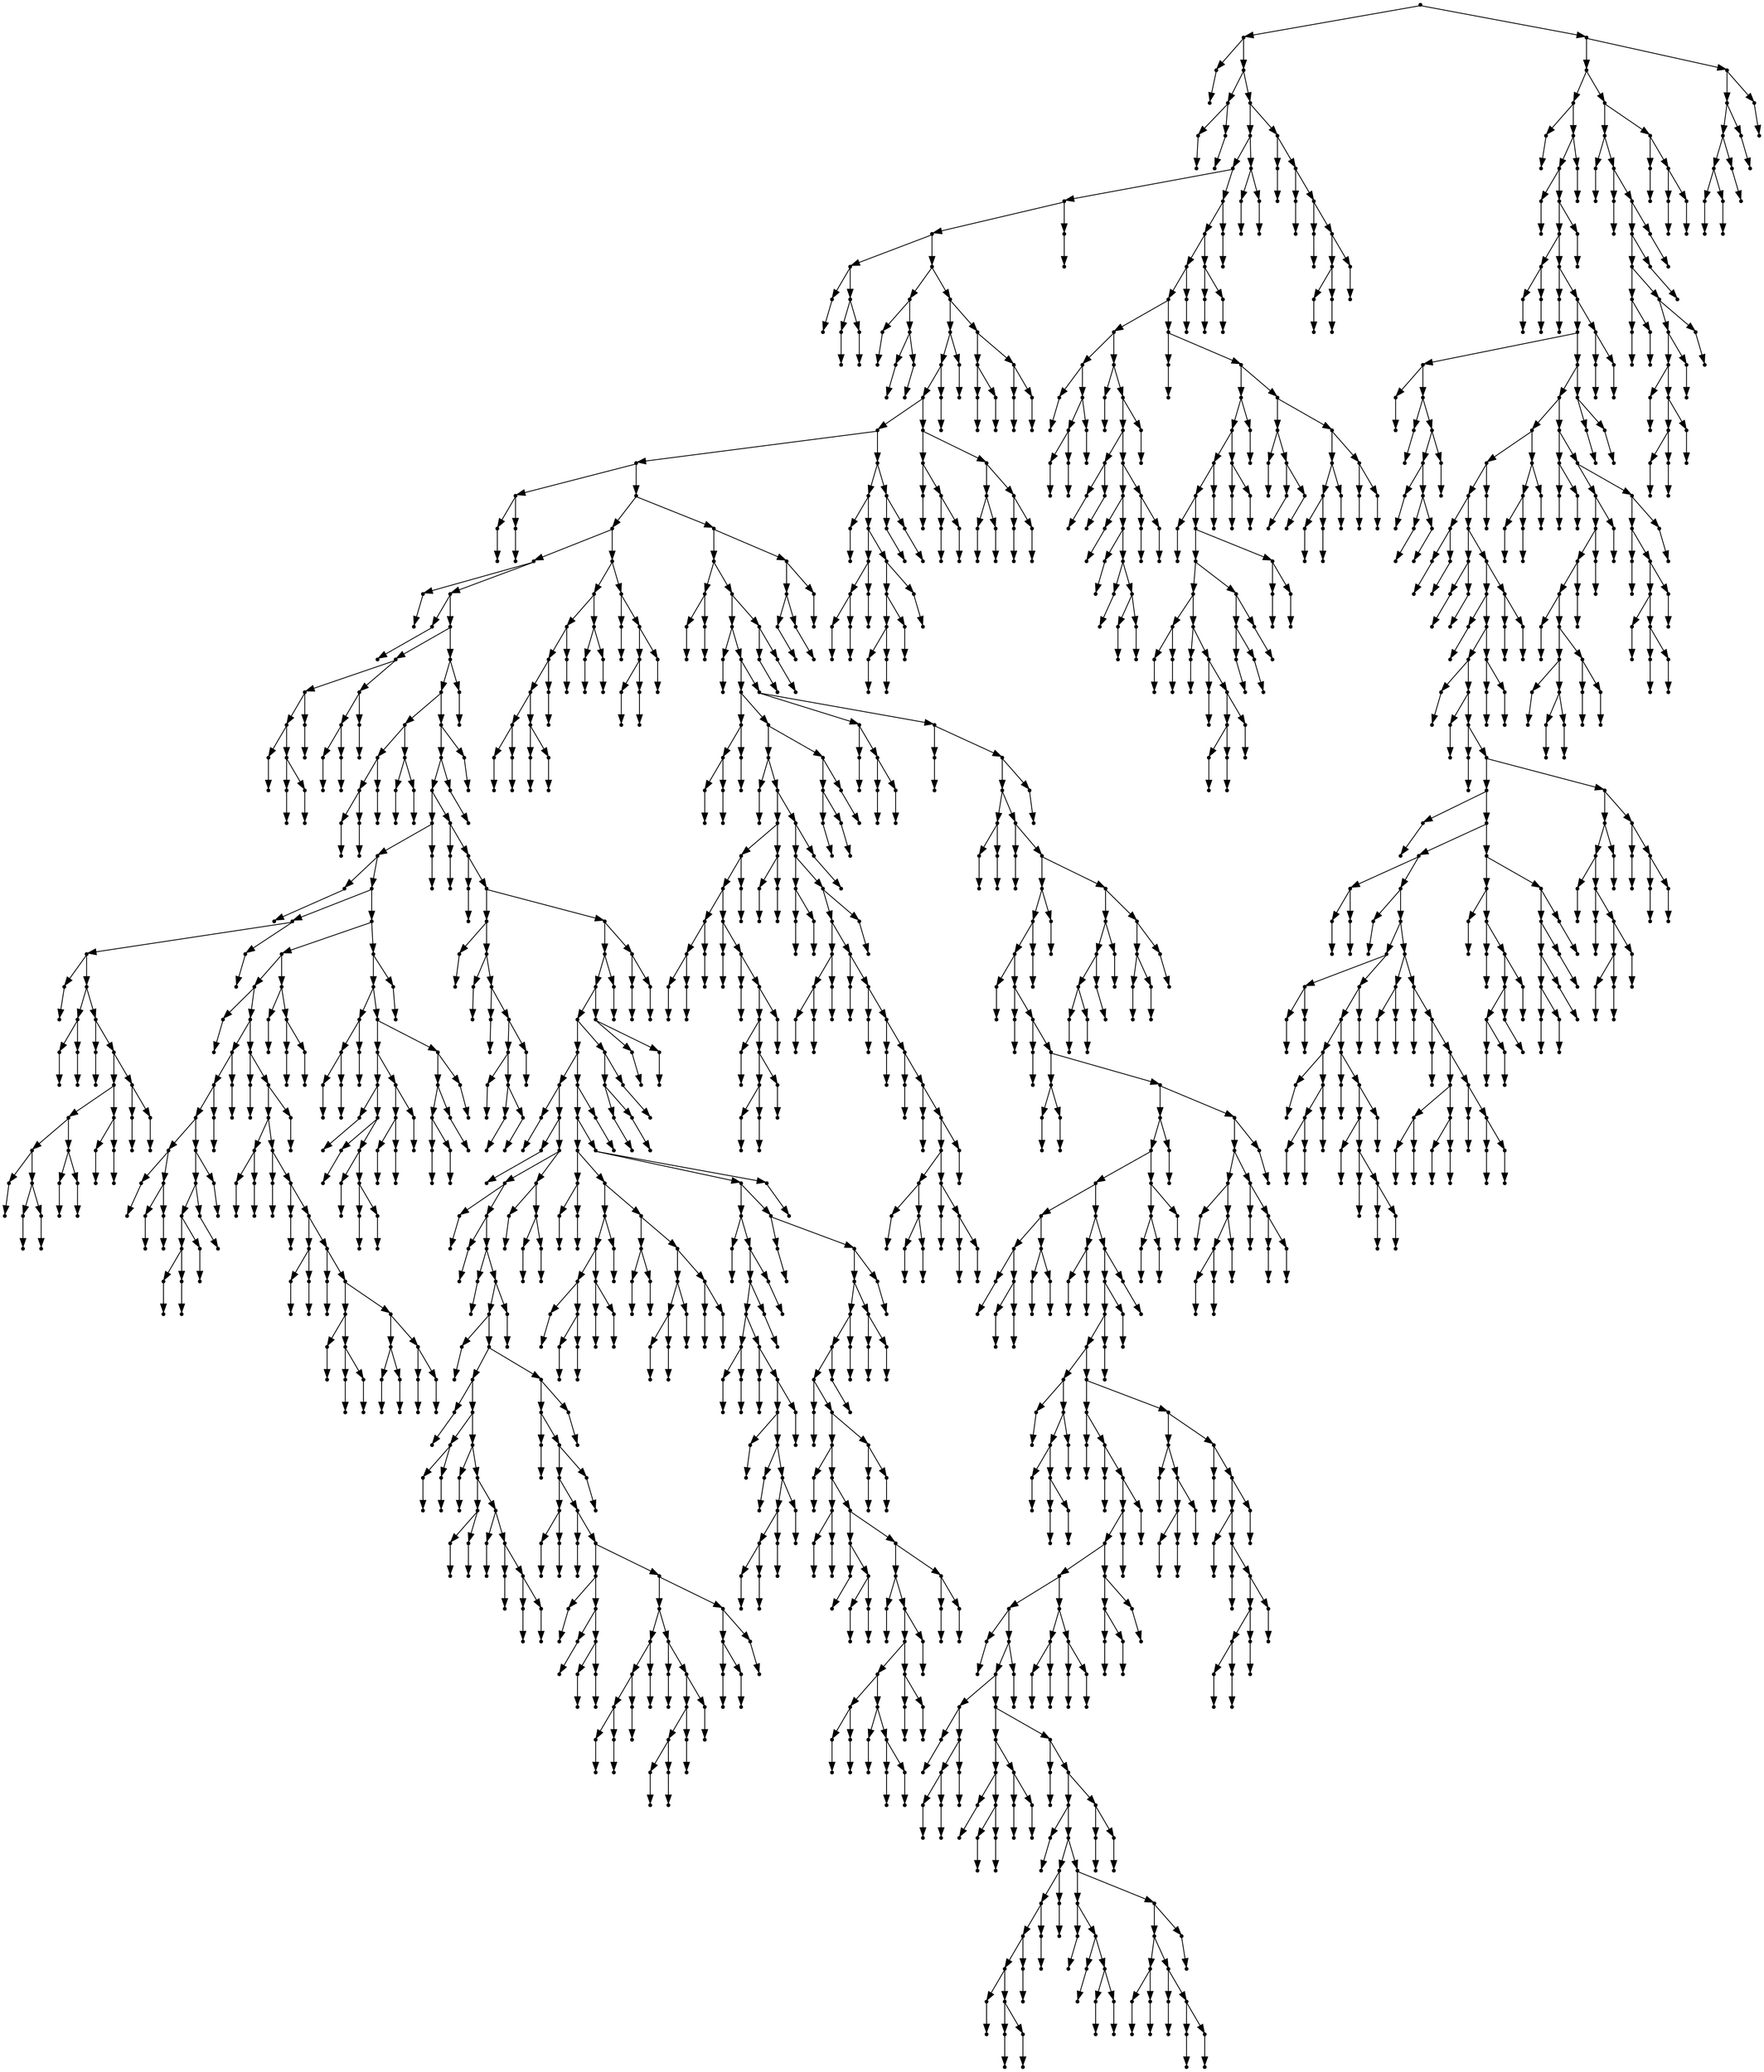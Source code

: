 digraph {
  1684 [shape=point];
  1330 [shape=point];
  1 [shape=point];
  0 [shape=point];
  1329 [shape=point];
  6 [shape=point];
  3 [shape=point];
  2 [shape=point];
  5 [shape=point];
  4 [shape=point];
  1328 [shape=point];
  1310 [shape=point];
  1304 [shape=point];
  1169 [shape=point];
  1166 [shape=point];
  14 [shape=point];
  8 [shape=point];
  7 [shape=point];
  13 [shape=point];
  10 [shape=point];
  9 [shape=point];
  12 [shape=point];
  11 [shape=point];
  1165 [shape=point];
  22 [shape=point];
  16 [shape=point];
  15 [shape=point];
  21 [shape=point];
  18 [shape=point];
  17 [shape=point];
  20 [shape=point];
  19 [shape=point];
  1164 [shape=point];
  1152 [shape=point];
  1149 [shape=point];
  1146 [shape=point];
  1125 [shape=point];
  1095 [shape=point];
  27 [shape=point];
  24 [shape=point];
  23 [shape=point];
  26 [shape=point];
  25 [shape=point];
  1094 [shape=point];
  644 [shape=point];
  608 [shape=point];
  29 [shape=point];
  28 [shape=point];
  607 [shape=point];
  31 [shape=point];
  30 [shape=point];
  606 [shape=point];
  51 [shape=point];
  42 [shape=point];
  39 [shape=point];
  33 [shape=point];
  32 [shape=point];
  38 [shape=point];
  35 [shape=point];
  34 [shape=point];
  37 [shape=point];
  36 [shape=point];
  41 [shape=point];
  40 [shape=point];
  50 [shape=point];
  47 [shape=point];
  44 [shape=point];
  43 [shape=point];
  46 [shape=point];
  45 [shape=point];
  49 [shape=point];
  48 [shape=point];
  605 [shape=point];
  602 [shape=point];
  65 [shape=point];
  59 [shape=point];
  56 [shape=point];
  53 [shape=point];
  52 [shape=point];
  55 [shape=point];
  54 [shape=point];
  58 [shape=point];
  57 [shape=point];
  64 [shape=point];
  61 [shape=point];
  60 [shape=point];
  63 [shape=point];
  62 [shape=point];
  601 [shape=point];
  598 [shape=point];
  595 [shape=point];
  250 [shape=point];
  247 [shape=point];
  67 [shape=point];
  66 [shape=point];
  246 [shape=point];
  108 [shape=point];
  105 [shape=point];
  69 [shape=point];
  68 [shape=point];
  104 [shape=point];
  74 [shape=point];
  71 [shape=point];
  70 [shape=point];
  73 [shape=point];
  72 [shape=point];
  103 [shape=point];
  76 [shape=point];
  75 [shape=point];
  102 [shape=point];
  96 [shape=point];
  90 [shape=point];
  84 [shape=point];
  78 [shape=point];
  77 [shape=point];
  83 [shape=point];
  80 [shape=point];
  79 [shape=point];
  82 [shape=point];
  81 [shape=point];
  89 [shape=point];
  86 [shape=point];
  85 [shape=point];
  88 [shape=point];
  87 [shape=point];
  95 [shape=point];
  92 [shape=point];
  91 [shape=point];
  94 [shape=point];
  93 [shape=point];
  101 [shape=point];
  98 [shape=point];
  97 [shape=point];
  100 [shape=point];
  99 [shape=point];
  107 [shape=point];
  106 [shape=point];
  245 [shape=point];
  197 [shape=point];
  188 [shape=point];
  110 [shape=point];
  109 [shape=point];
  187 [shape=point];
  139 [shape=point];
  136 [shape=point];
  133 [shape=point];
  118 [shape=point];
  112 [shape=point];
  111 [shape=point];
  117 [shape=point];
  114 [shape=point];
  113 [shape=point];
  116 [shape=point];
  115 [shape=point];
  132 [shape=point];
  129 [shape=point];
  126 [shape=point];
  123 [shape=point];
  120 [shape=point];
  119 [shape=point];
  122 [shape=point];
  121 [shape=point];
  125 [shape=point];
  124 [shape=point];
  128 [shape=point];
  127 [shape=point];
  131 [shape=point];
  130 [shape=point];
  135 [shape=point];
  134 [shape=point];
  138 [shape=point];
  137 [shape=point];
  186 [shape=point];
  141 [shape=point];
  140 [shape=point];
  185 [shape=point];
  182 [shape=point];
  146 [shape=point];
  143 [shape=point];
  142 [shape=point];
  145 [shape=point];
  144 [shape=point];
  181 [shape=point];
  148 [shape=point];
  147 [shape=point];
  180 [shape=point];
  150 [shape=point];
  149 [shape=point];
  179 [shape=point];
  155 [shape=point];
  152 [shape=point];
  151 [shape=point];
  154 [shape=point];
  153 [shape=point];
  178 [shape=point];
  157 [shape=point];
  156 [shape=point];
  177 [shape=point];
  165 [shape=point];
  159 [shape=point];
  158 [shape=point];
  164 [shape=point];
  161 [shape=point];
  160 [shape=point];
  163 [shape=point];
  162 [shape=point];
  176 [shape=point];
  170 [shape=point];
  167 [shape=point];
  166 [shape=point];
  169 [shape=point];
  168 [shape=point];
  175 [shape=point];
  172 [shape=point];
  171 [shape=point];
  174 [shape=point];
  173 [shape=point];
  184 [shape=point];
  183 [shape=point];
  196 [shape=point];
  190 [shape=point];
  189 [shape=point];
  195 [shape=point];
  192 [shape=point];
  191 [shape=point];
  194 [shape=point];
  193 [shape=point];
  244 [shape=point];
  241 [shape=point];
  205 [shape=point];
  202 [shape=point];
  199 [shape=point];
  198 [shape=point];
  201 [shape=point];
  200 [shape=point];
  204 [shape=point];
  203 [shape=point];
  240 [shape=point];
  228 [shape=point];
  219 [shape=point];
  207 [shape=point];
  206 [shape=point];
  218 [shape=point];
  209 [shape=point];
  208 [shape=point];
  217 [shape=point];
  211 [shape=point];
  210 [shape=point];
  216 [shape=point];
  213 [shape=point];
  212 [shape=point];
  215 [shape=point];
  214 [shape=point];
  227 [shape=point];
  224 [shape=point];
  221 [shape=point];
  220 [shape=point];
  223 [shape=point];
  222 [shape=point];
  226 [shape=point];
  225 [shape=point];
  239 [shape=point];
  236 [shape=point];
  233 [shape=point];
  230 [shape=point];
  229 [shape=point];
  232 [shape=point];
  231 [shape=point];
  235 [shape=point];
  234 [shape=point];
  238 [shape=point];
  237 [shape=point];
  243 [shape=point];
  242 [shape=point];
  249 [shape=point];
  248 [shape=point];
  594 [shape=point];
  252 [shape=point];
  251 [shape=point];
  593 [shape=point];
  254 [shape=point];
  253 [shape=point];
  592 [shape=point];
  274 [shape=point];
  256 [shape=point];
  255 [shape=point];
  273 [shape=point];
  258 [shape=point];
  257 [shape=point];
  272 [shape=point];
  260 [shape=point];
  259 [shape=point];
  271 [shape=point];
  268 [shape=point];
  262 [shape=point];
  261 [shape=point];
  267 [shape=point];
  264 [shape=point];
  263 [shape=point];
  266 [shape=point];
  265 [shape=point];
  270 [shape=point];
  269 [shape=point];
  591 [shape=point];
  585 [shape=point];
  582 [shape=point];
  576 [shape=point];
  567 [shape=point];
  399 [shape=point];
  276 [shape=point];
  275 [shape=point];
  398 [shape=point];
  278 [shape=point];
  277 [shape=point];
  397 [shape=point];
  388 [shape=point];
  280 [shape=point];
  279 [shape=point];
  387 [shape=point];
  282 [shape=point];
  281 [shape=point];
  386 [shape=point];
  284 [shape=point];
  283 [shape=point];
  385 [shape=point];
  382 [shape=point];
  286 [shape=point];
  285 [shape=point];
  381 [shape=point];
  315 [shape=point];
  288 [shape=point];
  287 [shape=point];
  314 [shape=point];
  293 [shape=point];
  290 [shape=point];
  289 [shape=point];
  292 [shape=point];
  291 [shape=point];
  313 [shape=point];
  295 [shape=point];
  294 [shape=point];
  312 [shape=point];
  300 [shape=point];
  297 [shape=point];
  296 [shape=point];
  299 [shape=point];
  298 [shape=point];
  311 [shape=point];
  302 [shape=point];
  301 [shape=point];
  310 [shape=point];
  304 [shape=point];
  303 [shape=point];
  309 [shape=point];
  306 [shape=point];
  305 [shape=point];
  308 [shape=point];
  307 [shape=point];
  380 [shape=point];
  377 [shape=point];
  317 [shape=point];
  316 [shape=point];
  376 [shape=point];
  373 [shape=point];
  322 [shape=point];
  319 [shape=point];
  318 [shape=point];
  321 [shape=point];
  320 [shape=point];
  372 [shape=point];
  324 [shape=point];
  323 [shape=point];
  371 [shape=point];
  335 [shape=point];
  326 [shape=point];
  325 [shape=point];
  334 [shape=point];
  328 [shape=point];
  327 [shape=point];
  333 [shape=point];
  330 [shape=point];
  329 [shape=point];
  332 [shape=point];
  331 [shape=point];
  370 [shape=point];
  361 [shape=point];
  346 [shape=point];
  343 [shape=point];
  340 [shape=point];
  337 [shape=point];
  336 [shape=point];
  339 [shape=point];
  338 [shape=point];
  342 [shape=point];
  341 [shape=point];
  345 [shape=point];
  344 [shape=point];
  360 [shape=point];
  348 [shape=point];
  347 [shape=point];
  359 [shape=point];
  356 [shape=point];
  353 [shape=point];
  350 [shape=point];
  349 [shape=point];
  352 [shape=point];
  351 [shape=point];
  355 [shape=point];
  354 [shape=point];
  358 [shape=point];
  357 [shape=point];
  369 [shape=point];
  366 [shape=point];
  363 [shape=point];
  362 [shape=point];
  365 [shape=point];
  364 [shape=point];
  368 [shape=point];
  367 [shape=point];
  375 [shape=point];
  374 [shape=point];
  379 [shape=point];
  378 [shape=point];
  384 [shape=point];
  383 [shape=point];
  396 [shape=point];
  390 [shape=point];
  389 [shape=point];
  395 [shape=point];
  392 [shape=point];
  391 [shape=point];
  394 [shape=point];
  393 [shape=point];
  566 [shape=point];
  563 [shape=point];
  443 [shape=point];
  404 [shape=point];
  401 [shape=point];
  400 [shape=point];
  403 [shape=point];
  402 [shape=point];
  442 [shape=point];
  421 [shape=point];
  418 [shape=point];
  412 [shape=point];
  406 [shape=point];
  405 [shape=point];
  411 [shape=point];
  408 [shape=point];
  407 [shape=point];
  410 [shape=point];
  409 [shape=point];
  417 [shape=point];
  414 [shape=point];
  413 [shape=point];
  416 [shape=point];
  415 [shape=point];
  420 [shape=point];
  419 [shape=point];
  441 [shape=point];
  426 [shape=point];
  423 [shape=point];
  422 [shape=point];
  425 [shape=point];
  424 [shape=point];
  440 [shape=point];
  434 [shape=point];
  431 [shape=point];
  428 [shape=point];
  427 [shape=point];
  430 [shape=point];
  429 [shape=point];
  433 [shape=point];
  432 [shape=point];
  439 [shape=point];
  436 [shape=point];
  435 [shape=point];
  438 [shape=point];
  437 [shape=point];
  562 [shape=point];
  559 [shape=point];
  481 [shape=point];
  445 [shape=point];
  444 [shape=point];
  480 [shape=point];
  477 [shape=point];
  474 [shape=point];
  450 [shape=point];
  447 [shape=point];
  446 [shape=point];
  449 [shape=point];
  448 [shape=point];
  473 [shape=point];
  452 [shape=point];
  451 [shape=point];
  472 [shape=point];
  469 [shape=point];
  454 [shape=point];
  453 [shape=point];
  468 [shape=point];
  456 [shape=point];
  455 [shape=point];
  467 [shape=point];
  464 [shape=point];
  461 [shape=point];
  458 [shape=point];
  457 [shape=point];
  460 [shape=point];
  459 [shape=point];
  463 [shape=point];
  462 [shape=point];
  466 [shape=point];
  465 [shape=point];
  471 [shape=point];
  470 [shape=point];
  476 [shape=point];
  475 [shape=point];
  479 [shape=point];
  478 [shape=point];
  558 [shape=point];
  483 [shape=point];
  482 [shape=point];
  557 [shape=point];
  554 [shape=point];
  548 [shape=point];
  545 [shape=point];
  542 [shape=point];
  485 [shape=point];
  484 [shape=point];
  541 [shape=point];
  535 [shape=point];
  487 [shape=point];
  486 [shape=point];
  534 [shape=point];
  492 [shape=point];
  489 [shape=point];
  488 [shape=point];
  491 [shape=point];
  490 [shape=point];
  533 [shape=point];
  500 [shape=point];
  494 [shape=point];
  493 [shape=point];
  499 [shape=point];
  496 [shape=point];
  495 [shape=point];
  498 [shape=point];
  497 [shape=point];
  532 [shape=point];
  526 [shape=point];
  502 [shape=point];
  501 [shape=point];
  525 [shape=point];
  522 [shape=point];
  516 [shape=point];
  507 [shape=point];
  504 [shape=point];
  503 [shape=point];
  506 [shape=point];
  505 [shape=point];
  515 [shape=point];
  509 [shape=point];
  508 [shape=point];
  514 [shape=point];
  511 [shape=point];
  510 [shape=point];
  513 [shape=point];
  512 [shape=point];
  521 [shape=point];
  518 [shape=point];
  517 [shape=point];
  520 [shape=point];
  519 [shape=point];
  524 [shape=point];
  523 [shape=point];
  531 [shape=point];
  528 [shape=point];
  527 [shape=point];
  530 [shape=point];
  529 [shape=point];
  540 [shape=point];
  537 [shape=point];
  536 [shape=point];
  539 [shape=point];
  538 [shape=point];
  544 [shape=point];
  543 [shape=point];
  547 [shape=point];
  546 [shape=point];
  553 [shape=point];
  550 [shape=point];
  549 [shape=point];
  552 [shape=point];
  551 [shape=point];
  556 [shape=point];
  555 [shape=point];
  561 [shape=point];
  560 [shape=point];
  565 [shape=point];
  564 [shape=point];
  575 [shape=point];
  572 [shape=point];
  569 [shape=point];
  568 [shape=point];
  571 [shape=point];
  570 [shape=point];
  574 [shape=point];
  573 [shape=point];
  581 [shape=point];
  578 [shape=point];
  577 [shape=point];
  580 [shape=point];
  579 [shape=point];
  584 [shape=point];
  583 [shape=point];
  590 [shape=point];
  587 [shape=point];
  586 [shape=point];
  589 [shape=point];
  588 [shape=point];
  597 [shape=point];
  596 [shape=point];
  600 [shape=point];
  599 [shape=point];
  604 [shape=point];
  603 [shape=point];
  643 [shape=point];
  631 [shape=point];
  625 [shape=point];
  622 [shape=point];
  619 [shape=point];
  613 [shape=point];
  610 [shape=point];
  609 [shape=point];
  612 [shape=point];
  611 [shape=point];
  618 [shape=point];
  615 [shape=point];
  614 [shape=point];
  617 [shape=point];
  616 [shape=point];
  621 [shape=point];
  620 [shape=point];
  624 [shape=point];
  623 [shape=point];
  630 [shape=point];
  627 [shape=point];
  626 [shape=point];
  629 [shape=point];
  628 [shape=point];
  642 [shape=point];
  633 [shape=point];
  632 [shape=point];
  641 [shape=point];
  638 [shape=point];
  635 [shape=point];
  634 [shape=point];
  637 [shape=point];
  636 [shape=point];
  640 [shape=point];
  639 [shape=point];
  1093 [shape=point];
  1084 [shape=point];
  649 [shape=point];
  646 [shape=point];
  645 [shape=point];
  648 [shape=point];
  647 [shape=point];
  1083 [shape=point];
  1077 [shape=point];
  651 [shape=point];
  650 [shape=point];
  1076 [shape=point];
  767 [shape=point];
  659 [shape=point];
  656 [shape=point];
  653 [shape=point];
  652 [shape=point];
  655 [shape=point];
  654 [shape=point];
  658 [shape=point];
  657 [shape=point];
  766 [shape=point];
  757 [shape=point];
  661 [shape=point];
  660 [shape=point];
  756 [shape=point];
  699 [shape=point];
  693 [shape=point];
  690 [shape=point];
  669 [shape=point];
  666 [shape=point];
  663 [shape=point];
  662 [shape=point];
  665 [shape=point];
  664 [shape=point];
  668 [shape=point];
  667 [shape=point];
  689 [shape=point];
  671 [shape=point];
  670 [shape=point];
  688 [shape=point];
  673 [shape=point];
  672 [shape=point];
  687 [shape=point];
  684 [shape=point];
  675 [shape=point];
  674 [shape=point];
  683 [shape=point];
  680 [shape=point];
  677 [shape=point];
  676 [shape=point];
  679 [shape=point];
  678 [shape=point];
  682 [shape=point];
  681 [shape=point];
  686 [shape=point];
  685 [shape=point];
  692 [shape=point];
  691 [shape=point];
  698 [shape=point];
  695 [shape=point];
  694 [shape=point];
  697 [shape=point];
  696 [shape=point];
  755 [shape=point];
  752 [shape=point];
  704 [shape=point];
  701 [shape=point];
  700 [shape=point];
  703 [shape=point];
  702 [shape=point];
  751 [shape=point];
  748 [shape=point];
  712 [shape=point];
  709 [shape=point];
  706 [shape=point];
  705 [shape=point];
  708 [shape=point];
  707 [shape=point];
  711 [shape=point];
  710 [shape=point];
  747 [shape=point];
  714 [shape=point];
  713 [shape=point];
  746 [shape=point];
  716 [shape=point];
  715 [shape=point];
  745 [shape=point];
  718 [shape=point];
  717 [shape=point];
  744 [shape=point];
  720 [shape=point];
  719 [shape=point];
  743 [shape=point];
  722 [shape=point];
  721 [shape=point];
  742 [shape=point];
  739 [shape=point];
  730 [shape=point];
  724 [shape=point];
  723 [shape=point];
  729 [shape=point];
  726 [shape=point];
  725 [shape=point];
  728 [shape=point];
  727 [shape=point];
  738 [shape=point];
  732 [shape=point];
  731 [shape=point];
  737 [shape=point];
  734 [shape=point];
  733 [shape=point];
  736 [shape=point];
  735 [shape=point];
  741 [shape=point];
  740 [shape=point];
  750 [shape=point];
  749 [shape=point];
  754 [shape=point];
  753 [shape=point];
  765 [shape=point];
  762 [shape=point];
  759 [shape=point];
  758 [shape=point];
  761 [shape=point];
  760 [shape=point];
  764 [shape=point];
  763 [shape=point];
  1075 [shape=point];
  775 [shape=point];
  769 [shape=point];
  768 [shape=point];
  774 [shape=point];
  771 [shape=point];
  770 [shape=point];
  773 [shape=point];
  772 [shape=point];
  1074 [shape=point];
  777 [shape=point];
  776 [shape=point];
  1073 [shape=point];
  1070 [shape=point];
  782 [shape=point];
  779 [shape=point];
  778 [shape=point];
  781 [shape=point];
  780 [shape=point];
  1069 [shape=point];
  784 [shape=point];
  783 [shape=point];
  1068 [shape=point];
  1047 [shape=point];
  1044 [shape=point];
  1041 [shape=point];
  786 [shape=point];
  785 [shape=point];
  1040 [shape=point];
  788 [shape=point];
  787 [shape=point];
  1039 [shape=point];
  790 [shape=point];
  789 [shape=point];
  1038 [shape=point];
  795 [shape=point];
  792 [shape=point];
  791 [shape=point];
  794 [shape=point];
  793 [shape=point];
  1037 [shape=point];
  1013 [shape=point];
  1010 [shape=point];
  1001 [shape=point];
  809 [shape=point];
  803 [shape=point];
  797 [shape=point];
  796 [shape=point];
  802 [shape=point];
  799 [shape=point];
  798 [shape=point];
  801 [shape=point];
  800 [shape=point];
  808 [shape=point];
  805 [shape=point];
  804 [shape=point];
  807 [shape=point];
  806 [shape=point];
  1000 [shape=point];
  814 [shape=point];
  811 [shape=point];
  810 [shape=point];
  813 [shape=point];
  812 [shape=point];
  999 [shape=point];
  996 [shape=point];
  993 [shape=point];
  990 [shape=point];
  828 [shape=point];
  816 [shape=point];
  815 [shape=point];
  827 [shape=point];
  824 [shape=point];
  818 [shape=point];
  817 [shape=point];
  823 [shape=point];
  820 [shape=point];
  819 [shape=point];
  822 [shape=point];
  821 [shape=point];
  826 [shape=point];
  825 [shape=point];
  989 [shape=point];
  953 [shape=point];
  830 [shape=point];
  829 [shape=point];
  952 [shape=point];
  832 [shape=point];
  831 [shape=point];
  951 [shape=point];
  948 [shape=point];
  945 [shape=point];
  936 [shape=point];
  924 [shape=point];
  834 [shape=point];
  833 [shape=point];
  923 [shape=point];
  920 [shape=point];
  845 [shape=point];
  836 [shape=point];
  835 [shape=point];
  844 [shape=point];
  841 [shape=point];
  838 [shape=point];
  837 [shape=point];
  840 [shape=point];
  839 [shape=point];
  843 [shape=point];
  842 [shape=point];
  919 [shape=point];
  859 [shape=point];
  853 [shape=point];
  847 [shape=point];
  846 [shape=point];
  852 [shape=point];
  849 [shape=point];
  848 [shape=point];
  851 [shape=point];
  850 [shape=point];
  858 [shape=point];
  855 [shape=point];
  854 [shape=point];
  857 [shape=point];
  856 [shape=point];
  918 [shape=point];
  861 [shape=point];
  860 [shape=point];
  917 [shape=point];
  911 [shape=point];
  863 [shape=point];
  862 [shape=point];
  910 [shape=point];
  880 [shape=point];
  877 [shape=point];
  874 [shape=point];
  871 [shape=point];
  865 [shape=point];
  864 [shape=point];
  870 [shape=point];
  867 [shape=point];
  866 [shape=point];
  869 [shape=point];
  868 [shape=point];
  873 [shape=point];
  872 [shape=point];
  876 [shape=point];
  875 [shape=point];
  879 [shape=point];
  878 [shape=point];
  909 [shape=point];
  891 [shape=point];
  882 [shape=point];
  881 [shape=point];
  890 [shape=point];
  884 [shape=point];
  883 [shape=point];
  889 [shape=point];
  886 [shape=point];
  885 [shape=point];
  888 [shape=point];
  887 [shape=point];
  908 [shape=point];
  905 [shape=point];
  896 [shape=point];
  893 [shape=point];
  892 [shape=point];
  895 [shape=point];
  894 [shape=point];
  904 [shape=point];
  898 [shape=point];
  897 [shape=point];
  903 [shape=point];
  900 [shape=point];
  899 [shape=point];
  902 [shape=point];
  901 [shape=point];
  907 [shape=point];
  906 [shape=point];
  916 [shape=point];
  913 [shape=point];
  912 [shape=point];
  915 [shape=point];
  914 [shape=point];
  922 [shape=point];
  921 [shape=point];
  935 [shape=point];
  929 [shape=point];
  926 [shape=point];
  925 [shape=point];
  928 [shape=point];
  927 [shape=point];
  934 [shape=point];
  931 [shape=point];
  930 [shape=point];
  933 [shape=point];
  932 [shape=point];
  944 [shape=point];
  941 [shape=point];
  938 [shape=point];
  937 [shape=point];
  940 [shape=point];
  939 [shape=point];
  943 [shape=point];
  942 [shape=point];
  947 [shape=point];
  946 [shape=point];
  950 [shape=point];
  949 [shape=point];
  988 [shape=point];
  964 [shape=point];
  955 [shape=point];
  954 [shape=point];
  963 [shape=point];
  960 [shape=point];
  957 [shape=point];
  956 [shape=point];
  959 [shape=point];
  958 [shape=point];
  962 [shape=point];
  961 [shape=point];
  987 [shape=point];
  966 [shape=point];
  965 [shape=point];
  986 [shape=point];
  983 [shape=point];
  968 [shape=point];
  967 [shape=point];
  982 [shape=point];
  970 [shape=point];
  969 [shape=point];
  981 [shape=point];
  978 [shape=point];
  975 [shape=point];
  972 [shape=point];
  971 [shape=point];
  974 [shape=point];
  973 [shape=point];
  977 [shape=point];
  976 [shape=point];
  980 [shape=point];
  979 [shape=point];
  985 [shape=point];
  984 [shape=point];
  992 [shape=point];
  991 [shape=point];
  995 [shape=point];
  994 [shape=point];
  998 [shape=point];
  997 [shape=point];
  1009 [shape=point];
  1006 [shape=point];
  1003 [shape=point];
  1002 [shape=point];
  1005 [shape=point];
  1004 [shape=point];
  1008 [shape=point];
  1007 [shape=point];
  1012 [shape=point];
  1011 [shape=point];
  1036 [shape=point];
  1033 [shape=point];
  1024 [shape=point];
  1015 [shape=point];
  1014 [shape=point];
  1023 [shape=point];
  1020 [shape=point];
  1017 [shape=point];
  1016 [shape=point];
  1019 [shape=point];
  1018 [shape=point];
  1022 [shape=point];
  1021 [shape=point];
  1032 [shape=point];
  1026 [shape=point];
  1025 [shape=point];
  1031 [shape=point];
  1028 [shape=point];
  1027 [shape=point];
  1030 [shape=point];
  1029 [shape=point];
  1035 [shape=point];
  1034 [shape=point];
  1043 [shape=point];
  1042 [shape=point];
  1046 [shape=point];
  1045 [shape=point];
  1067 [shape=point];
  1058 [shape=point];
  1055 [shape=point];
  1052 [shape=point];
  1049 [shape=point];
  1048 [shape=point];
  1051 [shape=point];
  1050 [shape=point];
  1054 [shape=point];
  1053 [shape=point];
  1057 [shape=point];
  1056 [shape=point];
  1066 [shape=point];
  1063 [shape=point];
  1060 [shape=point];
  1059 [shape=point];
  1062 [shape=point];
  1061 [shape=point];
  1065 [shape=point];
  1064 [shape=point];
  1072 [shape=point];
  1071 [shape=point];
  1082 [shape=point];
  1079 [shape=point];
  1078 [shape=point];
  1081 [shape=point];
  1080 [shape=point];
  1092 [shape=point];
  1089 [shape=point];
  1086 [shape=point];
  1085 [shape=point];
  1088 [shape=point];
  1087 [shape=point];
  1091 [shape=point];
  1090 [shape=point];
  1124 [shape=point];
  1118 [shape=point];
  1097 [shape=point];
  1096 [shape=point];
  1117 [shape=point];
  1105 [shape=point];
  1102 [shape=point];
  1099 [shape=point];
  1098 [shape=point];
  1101 [shape=point];
  1100 [shape=point];
  1104 [shape=point];
  1103 [shape=point];
  1116 [shape=point];
  1113 [shape=point];
  1110 [shape=point];
  1107 [shape=point];
  1106 [shape=point];
  1109 [shape=point];
  1108 [shape=point];
  1112 [shape=point];
  1111 [shape=point];
  1115 [shape=point];
  1114 [shape=point];
  1123 [shape=point];
  1120 [shape=point];
  1119 [shape=point];
  1122 [shape=point];
  1121 [shape=point];
  1145 [shape=point];
  1133 [shape=point];
  1127 [shape=point];
  1126 [shape=point];
  1132 [shape=point];
  1129 [shape=point];
  1128 [shape=point];
  1131 [shape=point];
  1130 [shape=point];
  1144 [shape=point];
  1138 [shape=point];
  1135 [shape=point];
  1134 [shape=point];
  1137 [shape=point];
  1136 [shape=point];
  1143 [shape=point];
  1140 [shape=point];
  1139 [shape=point];
  1142 [shape=point];
  1141 [shape=point];
  1148 [shape=point];
  1147 [shape=point];
  1151 [shape=point];
  1150 [shape=point];
  1163 [shape=point];
  1157 [shape=point];
  1154 [shape=point];
  1153 [shape=point];
  1156 [shape=point];
  1155 [shape=point];
  1162 [shape=point];
  1159 [shape=point];
  1158 [shape=point];
  1161 [shape=point];
  1160 [shape=point];
  1168 [shape=point];
  1167 [shape=point];
  1303 [shape=point];
  1300 [shape=point];
  1294 [shape=point];
  1291 [shape=point];
  1213 [shape=point];
  1180 [shape=point];
  1171 [shape=point];
  1170 [shape=point];
  1179 [shape=point];
  1176 [shape=point];
  1173 [shape=point];
  1172 [shape=point];
  1175 [shape=point];
  1174 [shape=point];
  1178 [shape=point];
  1177 [shape=point];
  1212 [shape=point];
  1182 [shape=point];
  1181 [shape=point];
  1211 [shape=point];
  1208 [shape=point];
  1187 [shape=point];
  1184 [shape=point];
  1183 [shape=point];
  1186 [shape=point];
  1185 [shape=point];
  1207 [shape=point];
  1201 [shape=point];
  1189 [shape=point];
  1188 [shape=point];
  1200 [shape=point];
  1191 [shape=point];
  1190 [shape=point];
  1199 [shape=point];
  1193 [shape=point];
  1192 [shape=point];
  1198 [shape=point];
  1195 [shape=point];
  1194 [shape=point];
  1197 [shape=point];
  1196 [shape=point];
  1206 [shape=point];
  1203 [shape=point];
  1202 [shape=point];
  1205 [shape=point];
  1204 [shape=point];
  1210 [shape=point];
  1209 [shape=point];
  1290 [shape=point];
  1215 [shape=point];
  1214 [shape=point];
  1289 [shape=point];
  1265 [shape=point];
  1262 [shape=point];
  1256 [shape=point];
  1253 [shape=point];
  1217 [shape=point];
  1216 [shape=point];
  1252 [shape=point];
  1246 [shape=point];
  1237 [shape=point];
  1222 [shape=point];
  1219 [shape=point];
  1218 [shape=point];
  1221 [shape=point];
  1220 [shape=point];
  1236 [shape=point];
  1224 [shape=point];
  1223 [shape=point];
  1235 [shape=point];
  1226 [shape=point];
  1225 [shape=point];
  1234 [shape=point];
  1231 [shape=point];
  1228 [shape=point];
  1227 [shape=point];
  1230 [shape=point];
  1229 [shape=point];
  1233 [shape=point];
  1232 [shape=point];
  1245 [shape=point];
  1242 [shape=point];
  1239 [shape=point];
  1238 [shape=point];
  1241 [shape=point];
  1240 [shape=point];
  1244 [shape=point];
  1243 [shape=point];
  1251 [shape=point];
  1248 [shape=point];
  1247 [shape=point];
  1250 [shape=point];
  1249 [shape=point];
  1255 [shape=point];
  1254 [shape=point];
  1261 [shape=point];
  1258 [shape=point];
  1257 [shape=point];
  1260 [shape=point];
  1259 [shape=point];
  1264 [shape=point];
  1263 [shape=point];
  1288 [shape=point];
  1273 [shape=point];
  1267 [shape=point];
  1266 [shape=point];
  1272 [shape=point];
  1269 [shape=point];
  1268 [shape=point];
  1271 [shape=point];
  1270 [shape=point];
  1287 [shape=point];
  1281 [shape=point];
  1278 [shape=point];
  1275 [shape=point];
  1274 [shape=point];
  1277 [shape=point];
  1276 [shape=point];
  1280 [shape=point];
  1279 [shape=point];
  1286 [shape=point];
  1283 [shape=point];
  1282 [shape=point];
  1285 [shape=point];
  1284 [shape=point];
  1293 [shape=point];
  1292 [shape=point];
  1299 [shape=point];
  1296 [shape=point];
  1295 [shape=point];
  1298 [shape=point];
  1297 [shape=point];
  1302 [shape=point];
  1301 [shape=point];
  1309 [shape=point];
  1306 [shape=point];
  1305 [shape=point];
  1308 [shape=point];
  1307 [shape=point];
  1327 [shape=point];
  1312 [shape=point];
  1311 [shape=point];
  1326 [shape=point];
  1314 [shape=point];
  1313 [shape=point];
  1325 [shape=point];
  1316 [shape=point];
  1315 [shape=point];
  1324 [shape=point];
  1321 [shape=point];
  1318 [shape=point];
  1317 [shape=point];
  1320 [shape=point];
  1319 [shape=point];
  1323 [shape=point];
  1322 [shape=point];
  1683 [shape=point];
  1668 [shape=point];
  1623 [shape=point];
  1332 [shape=point];
  1331 [shape=point];
  1622 [shape=point];
  1619 [shape=point];
  1334 [shape=point];
  1333 [shape=point];
  1618 [shape=point];
  1615 [shape=point];
  1339 [shape=point];
  1336 [shape=point];
  1335 [shape=point];
  1338 [shape=point];
  1337 [shape=point];
  1614 [shape=point];
  1341 [shape=point];
  1340 [shape=point];
  1613 [shape=point];
  1607 [shape=point];
  1358 [shape=point];
  1343 [shape=point];
  1342 [shape=point];
  1357 [shape=point];
  1345 [shape=point];
  1344 [shape=point];
  1356 [shape=point];
  1353 [shape=point];
  1347 [shape=point];
  1346 [shape=point];
  1352 [shape=point];
  1349 [shape=point];
  1348 [shape=point];
  1351 [shape=point];
  1350 [shape=point];
  1355 [shape=point];
  1354 [shape=point];
  1606 [shape=point];
  1600 [shape=point];
  1549 [shape=point];
  1540 [shape=point];
  1537 [shape=point];
  1363 [shape=point];
  1360 [shape=point];
  1359 [shape=point];
  1362 [shape=point];
  1361 [shape=point];
  1536 [shape=point];
  1368 [shape=point];
  1365 [shape=point];
  1364 [shape=point];
  1367 [shape=point];
  1366 [shape=point];
  1535 [shape=point];
  1529 [shape=point];
  1370 [shape=point];
  1369 [shape=point];
  1528 [shape=point];
  1522 [shape=point];
  1372 [shape=point];
  1371 [shape=point];
  1521 [shape=point];
  1374 [shape=point];
  1373 [shape=point];
  1520 [shape=point];
  1376 [shape=point];
  1375 [shape=point];
  1519 [shape=point];
  1492 [shape=point];
  1378 [shape=point];
  1377 [shape=point];
  1491 [shape=point];
  1458 [shape=point];
  1383 [shape=point];
  1380 [shape=point];
  1379 [shape=point];
  1382 [shape=point];
  1381 [shape=point];
  1457 [shape=point];
  1385 [shape=point];
  1384 [shape=point];
  1456 [shape=point];
  1423 [shape=point];
  1390 [shape=point];
  1387 [shape=point];
  1386 [shape=point];
  1389 [shape=point];
  1388 [shape=point];
  1422 [shape=point];
  1419 [shape=point];
  1401 [shape=point];
  1392 [shape=point];
  1391 [shape=point];
  1400 [shape=point];
  1397 [shape=point];
  1394 [shape=point];
  1393 [shape=point];
  1396 [shape=point];
  1395 [shape=point];
  1399 [shape=point];
  1398 [shape=point];
  1418 [shape=point];
  1403 [shape=point];
  1402 [shape=point];
  1417 [shape=point];
  1414 [shape=point];
  1405 [shape=point];
  1404 [shape=point];
  1413 [shape=point];
  1407 [shape=point];
  1406 [shape=point];
  1412 [shape=point];
  1409 [shape=point];
  1408 [shape=point];
  1411 [shape=point];
  1410 [shape=point];
  1416 [shape=point];
  1415 [shape=point];
  1421 [shape=point];
  1420 [shape=point];
  1455 [shape=point];
  1428 [shape=point];
  1425 [shape=point];
  1424 [shape=point];
  1427 [shape=point];
  1426 [shape=point];
  1454 [shape=point];
  1430 [shape=point];
  1429 [shape=point];
  1453 [shape=point];
  1432 [shape=point];
  1431 [shape=point];
  1452 [shape=point];
  1443 [shape=point];
  1437 [shape=point];
  1434 [shape=point];
  1433 [shape=point];
  1436 [shape=point];
  1435 [shape=point];
  1442 [shape=point];
  1439 [shape=point];
  1438 [shape=point];
  1441 [shape=point];
  1440 [shape=point];
  1451 [shape=point];
  1445 [shape=point];
  1444 [shape=point];
  1450 [shape=point];
  1447 [shape=point];
  1446 [shape=point];
  1449 [shape=point];
  1448 [shape=point];
  1490 [shape=point];
  1475 [shape=point];
  1460 [shape=point];
  1459 [shape=point];
  1474 [shape=point];
  1462 [shape=point];
  1461 [shape=point];
  1473 [shape=point];
  1470 [shape=point];
  1467 [shape=point];
  1464 [shape=point];
  1463 [shape=point];
  1466 [shape=point];
  1465 [shape=point];
  1469 [shape=point];
  1468 [shape=point];
  1472 [shape=point];
  1471 [shape=point];
  1489 [shape=point];
  1486 [shape=point];
  1483 [shape=point];
  1480 [shape=point];
  1477 [shape=point];
  1476 [shape=point];
  1479 [shape=point];
  1478 [shape=point];
  1482 [shape=point];
  1481 [shape=point];
  1485 [shape=point];
  1484 [shape=point];
  1488 [shape=point];
  1487 [shape=point];
  1518 [shape=point];
  1509 [shape=point];
  1506 [shape=point];
  1494 [shape=point];
  1493 [shape=point];
  1505 [shape=point];
  1496 [shape=point];
  1495 [shape=point];
  1504 [shape=point];
  1501 [shape=point];
  1498 [shape=point];
  1497 [shape=point];
  1500 [shape=point];
  1499 [shape=point];
  1503 [shape=point];
  1502 [shape=point];
  1508 [shape=point];
  1507 [shape=point];
  1517 [shape=point];
  1511 [shape=point];
  1510 [shape=point];
  1516 [shape=point];
  1513 [shape=point];
  1512 [shape=point];
  1515 [shape=point];
  1514 [shape=point];
  1527 [shape=point];
  1524 [shape=point];
  1523 [shape=point];
  1526 [shape=point];
  1525 [shape=point];
  1534 [shape=point];
  1531 [shape=point];
  1530 [shape=point];
  1533 [shape=point];
  1532 [shape=point];
  1539 [shape=point];
  1538 [shape=point];
  1548 [shape=point];
  1545 [shape=point];
  1542 [shape=point];
  1541 [shape=point];
  1544 [shape=point];
  1543 [shape=point];
  1547 [shape=point];
  1546 [shape=point];
  1599 [shape=point];
  1554 [shape=point];
  1551 [shape=point];
  1550 [shape=point];
  1553 [shape=point];
  1552 [shape=point];
  1598 [shape=point];
  1580 [shape=point];
  1577 [shape=point];
  1574 [shape=point];
  1571 [shape=point];
  1556 [shape=point];
  1555 [shape=point];
  1570 [shape=point];
  1564 [shape=point];
  1558 [shape=point];
  1557 [shape=point];
  1563 [shape=point];
  1560 [shape=point];
  1559 [shape=point];
  1562 [shape=point];
  1561 [shape=point];
  1569 [shape=point];
  1566 [shape=point];
  1565 [shape=point];
  1568 [shape=point];
  1567 [shape=point];
  1573 [shape=point];
  1572 [shape=point];
  1576 [shape=point];
  1575 [shape=point];
  1579 [shape=point];
  1578 [shape=point];
  1597 [shape=point];
  1594 [shape=point];
  1582 [shape=point];
  1581 [shape=point];
  1593 [shape=point];
  1590 [shape=point];
  1584 [shape=point];
  1583 [shape=point];
  1589 [shape=point];
  1586 [shape=point];
  1585 [shape=point];
  1588 [shape=point];
  1587 [shape=point];
  1592 [shape=point];
  1591 [shape=point];
  1596 [shape=point];
  1595 [shape=point];
  1605 [shape=point];
  1602 [shape=point];
  1601 [shape=point];
  1604 [shape=point];
  1603 [shape=point];
  1612 [shape=point];
  1609 [shape=point];
  1608 [shape=point];
  1611 [shape=point];
  1610 [shape=point];
  1617 [shape=point];
  1616 [shape=point];
  1621 [shape=point];
  1620 [shape=point];
  1667 [shape=point];
  1658 [shape=point];
  1625 [shape=point];
  1624 [shape=point];
  1657 [shape=point];
  1627 [shape=point];
  1626 [shape=point];
  1656 [shape=point];
  1653 [shape=point];
  1650 [shape=point];
  1632 [shape=point];
  1629 [shape=point];
  1628 [shape=point];
  1631 [shape=point];
  1630 [shape=point];
  1649 [shape=point];
  1646 [shape=point];
  1643 [shape=point];
  1634 [shape=point];
  1633 [shape=point];
  1642 [shape=point];
  1639 [shape=point];
  1636 [shape=point];
  1635 [shape=point];
  1638 [shape=point];
  1637 [shape=point];
  1641 [shape=point];
  1640 [shape=point];
  1645 [shape=point];
  1644 [shape=point];
  1648 [shape=point];
  1647 [shape=point];
  1652 [shape=point];
  1651 [shape=point];
  1655 [shape=point];
  1654 [shape=point];
  1666 [shape=point];
  1660 [shape=point];
  1659 [shape=point];
  1665 [shape=point];
  1662 [shape=point];
  1661 [shape=point];
  1664 [shape=point];
  1663 [shape=point];
  1682 [shape=point];
  1679 [shape=point];
  1676 [shape=point];
  1673 [shape=point];
  1670 [shape=point];
  1669 [shape=point];
  1672 [shape=point];
  1671 [shape=point];
  1675 [shape=point];
  1674 [shape=point];
  1678 [shape=point];
  1677 [shape=point];
  1681 [shape=point];
  1680 [shape=point];
1684 -> 1330;
1330 -> 1;
1 -> 0;
1330 -> 1329;
1329 -> 6;
6 -> 3;
3 -> 2;
6 -> 5;
5 -> 4;
1329 -> 1328;
1328 -> 1310;
1310 -> 1304;
1304 -> 1169;
1169 -> 1166;
1166 -> 14;
14 -> 8;
8 -> 7;
14 -> 13;
13 -> 10;
10 -> 9;
13 -> 12;
12 -> 11;
1166 -> 1165;
1165 -> 22;
22 -> 16;
16 -> 15;
22 -> 21;
21 -> 18;
18 -> 17;
21 -> 20;
20 -> 19;
1165 -> 1164;
1164 -> 1152;
1152 -> 1149;
1149 -> 1146;
1146 -> 1125;
1125 -> 1095;
1095 -> 27;
27 -> 24;
24 -> 23;
27 -> 26;
26 -> 25;
1095 -> 1094;
1094 -> 644;
644 -> 608;
608 -> 29;
29 -> 28;
608 -> 607;
607 -> 31;
31 -> 30;
607 -> 606;
606 -> 51;
51 -> 42;
42 -> 39;
39 -> 33;
33 -> 32;
39 -> 38;
38 -> 35;
35 -> 34;
38 -> 37;
37 -> 36;
42 -> 41;
41 -> 40;
51 -> 50;
50 -> 47;
47 -> 44;
44 -> 43;
47 -> 46;
46 -> 45;
50 -> 49;
49 -> 48;
606 -> 605;
605 -> 602;
602 -> 65;
65 -> 59;
59 -> 56;
56 -> 53;
53 -> 52;
56 -> 55;
55 -> 54;
59 -> 58;
58 -> 57;
65 -> 64;
64 -> 61;
61 -> 60;
64 -> 63;
63 -> 62;
602 -> 601;
601 -> 598;
598 -> 595;
595 -> 250;
250 -> 247;
247 -> 67;
67 -> 66;
247 -> 246;
246 -> 108;
108 -> 105;
105 -> 69;
69 -> 68;
105 -> 104;
104 -> 74;
74 -> 71;
71 -> 70;
74 -> 73;
73 -> 72;
104 -> 103;
103 -> 76;
76 -> 75;
103 -> 102;
102 -> 96;
96 -> 90;
90 -> 84;
84 -> 78;
78 -> 77;
84 -> 83;
83 -> 80;
80 -> 79;
83 -> 82;
82 -> 81;
90 -> 89;
89 -> 86;
86 -> 85;
89 -> 88;
88 -> 87;
96 -> 95;
95 -> 92;
92 -> 91;
95 -> 94;
94 -> 93;
102 -> 101;
101 -> 98;
98 -> 97;
101 -> 100;
100 -> 99;
108 -> 107;
107 -> 106;
246 -> 245;
245 -> 197;
197 -> 188;
188 -> 110;
110 -> 109;
188 -> 187;
187 -> 139;
139 -> 136;
136 -> 133;
133 -> 118;
118 -> 112;
112 -> 111;
118 -> 117;
117 -> 114;
114 -> 113;
117 -> 116;
116 -> 115;
133 -> 132;
132 -> 129;
129 -> 126;
126 -> 123;
123 -> 120;
120 -> 119;
123 -> 122;
122 -> 121;
126 -> 125;
125 -> 124;
129 -> 128;
128 -> 127;
132 -> 131;
131 -> 130;
136 -> 135;
135 -> 134;
139 -> 138;
138 -> 137;
187 -> 186;
186 -> 141;
141 -> 140;
186 -> 185;
185 -> 182;
182 -> 146;
146 -> 143;
143 -> 142;
146 -> 145;
145 -> 144;
182 -> 181;
181 -> 148;
148 -> 147;
181 -> 180;
180 -> 150;
150 -> 149;
180 -> 179;
179 -> 155;
155 -> 152;
152 -> 151;
155 -> 154;
154 -> 153;
179 -> 178;
178 -> 157;
157 -> 156;
178 -> 177;
177 -> 165;
165 -> 159;
159 -> 158;
165 -> 164;
164 -> 161;
161 -> 160;
164 -> 163;
163 -> 162;
177 -> 176;
176 -> 170;
170 -> 167;
167 -> 166;
170 -> 169;
169 -> 168;
176 -> 175;
175 -> 172;
172 -> 171;
175 -> 174;
174 -> 173;
185 -> 184;
184 -> 183;
197 -> 196;
196 -> 190;
190 -> 189;
196 -> 195;
195 -> 192;
192 -> 191;
195 -> 194;
194 -> 193;
245 -> 244;
244 -> 241;
241 -> 205;
205 -> 202;
202 -> 199;
199 -> 198;
202 -> 201;
201 -> 200;
205 -> 204;
204 -> 203;
241 -> 240;
240 -> 228;
228 -> 219;
219 -> 207;
207 -> 206;
219 -> 218;
218 -> 209;
209 -> 208;
218 -> 217;
217 -> 211;
211 -> 210;
217 -> 216;
216 -> 213;
213 -> 212;
216 -> 215;
215 -> 214;
228 -> 227;
227 -> 224;
224 -> 221;
221 -> 220;
224 -> 223;
223 -> 222;
227 -> 226;
226 -> 225;
240 -> 239;
239 -> 236;
236 -> 233;
233 -> 230;
230 -> 229;
233 -> 232;
232 -> 231;
236 -> 235;
235 -> 234;
239 -> 238;
238 -> 237;
244 -> 243;
243 -> 242;
250 -> 249;
249 -> 248;
595 -> 594;
594 -> 252;
252 -> 251;
594 -> 593;
593 -> 254;
254 -> 253;
593 -> 592;
592 -> 274;
274 -> 256;
256 -> 255;
274 -> 273;
273 -> 258;
258 -> 257;
273 -> 272;
272 -> 260;
260 -> 259;
272 -> 271;
271 -> 268;
268 -> 262;
262 -> 261;
268 -> 267;
267 -> 264;
264 -> 263;
267 -> 266;
266 -> 265;
271 -> 270;
270 -> 269;
592 -> 591;
591 -> 585;
585 -> 582;
582 -> 576;
576 -> 567;
567 -> 399;
399 -> 276;
276 -> 275;
399 -> 398;
398 -> 278;
278 -> 277;
398 -> 397;
397 -> 388;
388 -> 280;
280 -> 279;
388 -> 387;
387 -> 282;
282 -> 281;
387 -> 386;
386 -> 284;
284 -> 283;
386 -> 385;
385 -> 382;
382 -> 286;
286 -> 285;
382 -> 381;
381 -> 315;
315 -> 288;
288 -> 287;
315 -> 314;
314 -> 293;
293 -> 290;
290 -> 289;
293 -> 292;
292 -> 291;
314 -> 313;
313 -> 295;
295 -> 294;
313 -> 312;
312 -> 300;
300 -> 297;
297 -> 296;
300 -> 299;
299 -> 298;
312 -> 311;
311 -> 302;
302 -> 301;
311 -> 310;
310 -> 304;
304 -> 303;
310 -> 309;
309 -> 306;
306 -> 305;
309 -> 308;
308 -> 307;
381 -> 380;
380 -> 377;
377 -> 317;
317 -> 316;
377 -> 376;
376 -> 373;
373 -> 322;
322 -> 319;
319 -> 318;
322 -> 321;
321 -> 320;
373 -> 372;
372 -> 324;
324 -> 323;
372 -> 371;
371 -> 335;
335 -> 326;
326 -> 325;
335 -> 334;
334 -> 328;
328 -> 327;
334 -> 333;
333 -> 330;
330 -> 329;
333 -> 332;
332 -> 331;
371 -> 370;
370 -> 361;
361 -> 346;
346 -> 343;
343 -> 340;
340 -> 337;
337 -> 336;
340 -> 339;
339 -> 338;
343 -> 342;
342 -> 341;
346 -> 345;
345 -> 344;
361 -> 360;
360 -> 348;
348 -> 347;
360 -> 359;
359 -> 356;
356 -> 353;
353 -> 350;
350 -> 349;
353 -> 352;
352 -> 351;
356 -> 355;
355 -> 354;
359 -> 358;
358 -> 357;
370 -> 369;
369 -> 366;
366 -> 363;
363 -> 362;
366 -> 365;
365 -> 364;
369 -> 368;
368 -> 367;
376 -> 375;
375 -> 374;
380 -> 379;
379 -> 378;
385 -> 384;
384 -> 383;
397 -> 396;
396 -> 390;
390 -> 389;
396 -> 395;
395 -> 392;
392 -> 391;
395 -> 394;
394 -> 393;
567 -> 566;
566 -> 563;
563 -> 443;
443 -> 404;
404 -> 401;
401 -> 400;
404 -> 403;
403 -> 402;
443 -> 442;
442 -> 421;
421 -> 418;
418 -> 412;
412 -> 406;
406 -> 405;
412 -> 411;
411 -> 408;
408 -> 407;
411 -> 410;
410 -> 409;
418 -> 417;
417 -> 414;
414 -> 413;
417 -> 416;
416 -> 415;
421 -> 420;
420 -> 419;
442 -> 441;
441 -> 426;
426 -> 423;
423 -> 422;
426 -> 425;
425 -> 424;
441 -> 440;
440 -> 434;
434 -> 431;
431 -> 428;
428 -> 427;
431 -> 430;
430 -> 429;
434 -> 433;
433 -> 432;
440 -> 439;
439 -> 436;
436 -> 435;
439 -> 438;
438 -> 437;
563 -> 562;
562 -> 559;
559 -> 481;
481 -> 445;
445 -> 444;
481 -> 480;
480 -> 477;
477 -> 474;
474 -> 450;
450 -> 447;
447 -> 446;
450 -> 449;
449 -> 448;
474 -> 473;
473 -> 452;
452 -> 451;
473 -> 472;
472 -> 469;
469 -> 454;
454 -> 453;
469 -> 468;
468 -> 456;
456 -> 455;
468 -> 467;
467 -> 464;
464 -> 461;
461 -> 458;
458 -> 457;
461 -> 460;
460 -> 459;
464 -> 463;
463 -> 462;
467 -> 466;
466 -> 465;
472 -> 471;
471 -> 470;
477 -> 476;
476 -> 475;
480 -> 479;
479 -> 478;
559 -> 558;
558 -> 483;
483 -> 482;
558 -> 557;
557 -> 554;
554 -> 548;
548 -> 545;
545 -> 542;
542 -> 485;
485 -> 484;
542 -> 541;
541 -> 535;
535 -> 487;
487 -> 486;
535 -> 534;
534 -> 492;
492 -> 489;
489 -> 488;
492 -> 491;
491 -> 490;
534 -> 533;
533 -> 500;
500 -> 494;
494 -> 493;
500 -> 499;
499 -> 496;
496 -> 495;
499 -> 498;
498 -> 497;
533 -> 532;
532 -> 526;
526 -> 502;
502 -> 501;
526 -> 525;
525 -> 522;
522 -> 516;
516 -> 507;
507 -> 504;
504 -> 503;
507 -> 506;
506 -> 505;
516 -> 515;
515 -> 509;
509 -> 508;
515 -> 514;
514 -> 511;
511 -> 510;
514 -> 513;
513 -> 512;
522 -> 521;
521 -> 518;
518 -> 517;
521 -> 520;
520 -> 519;
525 -> 524;
524 -> 523;
532 -> 531;
531 -> 528;
528 -> 527;
531 -> 530;
530 -> 529;
541 -> 540;
540 -> 537;
537 -> 536;
540 -> 539;
539 -> 538;
545 -> 544;
544 -> 543;
548 -> 547;
547 -> 546;
554 -> 553;
553 -> 550;
550 -> 549;
553 -> 552;
552 -> 551;
557 -> 556;
556 -> 555;
562 -> 561;
561 -> 560;
566 -> 565;
565 -> 564;
576 -> 575;
575 -> 572;
572 -> 569;
569 -> 568;
572 -> 571;
571 -> 570;
575 -> 574;
574 -> 573;
582 -> 581;
581 -> 578;
578 -> 577;
581 -> 580;
580 -> 579;
585 -> 584;
584 -> 583;
591 -> 590;
590 -> 587;
587 -> 586;
590 -> 589;
589 -> 588;
598 -> 597;
597 -> 596;
601 -> 600;
600 -> 599;
605 -> 604;
604 -> 603;
644 -> 643;
643 -> 631;
631 -> 625;
625 -> 622;
622 -> 619;
619 -> 613;
613 -> 610;
610 -> 609;
613 -> 612;
612 -> 611;
619 -> 618;
618 -> 615;
615 -> 614;
618 -> 617;
617 -> 616;
622 -> 621;
621 -> 620;
625 -> 624;
624 -> 623;
631 -> 630;
630 -> 627;
627 -> 626;
630 -> 629;
629 -> 628;
643 -> 642;
642 -> 633;
633 -> 632;
642 -> 641;
641 -> 638;
638 -> 635;
635 -> 634;
638 -> 637;
637 -> 636;
641 -> 640;
640 -> 639;
1094 -> 1093;
1093 -> 1084;
1084 -> 649;
649 -> 646;
646 -> 645;
649 -> 648;
648 -> 647;
1084 -> 1083;
1083 -> 1077;
1077 -> 651;
651 -> 650;
1077 -> 1076;
1076 -> 767;
767 -> 659;
659 -> 656;
656 -> 653;
653 -> 652;
656 -> 655;
655 -> 654;
659 -> 658;
658 -> 657;
767 -> 766;
766 -> 757;
757 -> 661;
661 -> 660;
757 -> 756;
756 -> 699;
699 -> 693;
693 -> 690;
690 -> 669;
669 -> 666;
666 -> 663;
663 -> 662;
666 -> 665;
665 -> 664;
669 -> 668;
668 -> 667;
690 -> 689;
689 -> 671;
671 -> 670;
689 -> 688;
688 -> 673;
673 -> 672;
688 -> 687;
687 -> 684;
684 -> 675;
675 -> 674;
684 -> 683;
683 -> 680;
680 -> 677;
677 -> 676;
680 -> 679;
679 -> 678;
683 -> 682;
682 -> 681;
687 -> 686;
686 -> 685;
693 -> 692;
692 -> 691;
699 -> 698;
698 -> 695;
695 -> 694;
698 -> 697;
697 -> 696;
756 -> 755;
755 -> 752;
752 -> 704;
704 -> 701;
701 -> 700;
704 -> 703;
703 -> 702;
752 -> 751;
751 -> 748;
748 -> 712;
712 -> 709;
709 -> 706;
706 -> 705;
709 -> 708;
708 -> 707;
712 -> 711;
711 -> 710;
748 -> 747;
747 -> 714;
714 -> 713;
747 -> 746;
746 -> 716;
716 -> 715;
746 -> 745;
745 -> 718;
718 -> 717;
745 -> 744;
744 -> 720;
720 -> 719;
744 -> 743;
743 -> 722;
722 -> 721;
743 -> 742;
742 -> 739;
739 -> 730;
730 -> 724;
724 -> 723;
730 -> 729;
729 -> 726;
726 -> 725;
729 -> 728;
728 -> 727;
739 -> 738;
738 -> 732;
732 -> 731;
738 -> 737;
737 -> 734;
734 -> 733;
737 -> 736;
736 -> 735;
742 -> 741;
741 -> 740;
751 -> 750;
750 -> 749;
755 -> 754;
754 -> 753;
766 -> 765;
765 -> 762;
762 -> 759;
759 -> 758;
762 -> 761;
761 -> 760;
765 -> 764;
764 -> 763;
1076 -> 1075;
1075 -> 775;
775 -> 769;
769 -> 768;
775 -> 774;
774 -> 771;
771 -> 770;
774 -> 773;
773 -> 772;
1075 -> 1074;
1074 -> 777;
777 -> 776;
1074 -> 1073;
1073 -> 1070;
1070 -> 782;
782 -> 779;
779 -> 778;
782 -> 781;
781 -> 780;
1070 -> 1069;
1069 -> 784;
784 -> 783;
1069 -> 1068;
1068 -> 1047;
1047 -> 1044;
1044 -> 1041;
1041 -> 786;
786 -> 785;
1041 -> 1040;
1040 -> 788;
788 -> 787;
1040 -> 1039;
1039 -> 790;
790 -> 789;
1039 -> 1038;
1038 -> 795;
795 -> 792;
792 -> 791;
795 -> 794;
794 -> 793;
1038 -> 1037;
1037 -> 1013;
1013 -> 1010;
1010 -> 1001;
1001 -> 809;
809 -> 803;
803 -> 797;
797 -> 796;
803 -> 802;
802 -> 799;
799 -> 798;
802 -> 801;
801 -> 800;
809 -> 808;
808 -> 805;
805 -> 804;
808 -> 807;
807 -> 806;
1001 -> 1000;
1000 -> 814;
814 -> 811;
811 -> 810;
814 -> 813;
813 -> 812;
1000 -> 999;
999 -> 996;
996 -> 993;
993 -> 990;
990 -> 828;
828 -> 816;
816 -> 815;
828 -> 827;
827 -> 824;
824 -> 818;
818 -> 817;
824 -> 823;
823 -> 820;
820 -> 819;
823 -> 822;
822 -> 821;
827 -> 826;
826 -> 825;
990 -> 989;
989 -> 953;
953 -> 830;
830 -> 829;
953 -> 952;
952 -> 832;
832 -> 831;
952 -> 951;
951 -> 948;
948 -> 945;
945 -> 936;
936 -> 924;
924 -> 834;
834 -> 833;
924 -> 923;
923 -> 920;
920 -> 845;
845 -> 836;
836 -> 835;
845 -> 844;
844 -> 841;
841 -> 838;
838 -> 837;
841 -> 840;
840 -> 839;
844 -> 843;
843 -> 842;
920 -> 919;
919 -> 859;
859 -> 853;
853 -> 847;
847 -> 846;
853 -> 852;
852 -> 849;
849 -> 848;
852 -> 851;
851 -> 850;
859 -> 858;
858 -> 855;
855 -> 854;
858 -> 857;
857 -> 856;
919 -> 918;
918 -> 861;
861 -> 860;
918 -> 917;
917 -> 911;
911 -> 863;
863 -> 862;
911 -> 910;
910 -> 880;
880 -> 877;
877 -> 874;
874 -> 871;
871 -> 865;
865 -> 864;
871 -> 870;
870 -> 867;
867 -> 866;
870 -> 869;
869 -> 868;
874 -> 873;
873 -> 872;
877 -> 876;
876 -> 875;
880 -> 879;
879 -> 878;
910 -> 909;
909 -> 891;
891 -> 882;
882 -> 881;
891 -> 890;
890 -> 884;
884 -> 883;
890 -> 889;
889 -> 886;
886 -> 885;
889 -> 888;
888 -> 887;
909 -> 908;
908 -> 905;
905 -> 896;
896 -> 893;
893 -> 892;
896 -> 895;
895 -> 894;
905 -> 904;
904 -> 898;
898 -> 897;
904 -> 903;
903 -> 900;
900 -> 899;
903 -> 902;
902 -> 901;
908 -> 907;
907 -> 906;
917 -> 916;
916 -> 913;
913 -> 912;
916 -> 915;
915 -> 914;
923 -> 922;
922 -> 921;
936 -> 935;
935 -> 929;
929 -> 926;
926 -> 925;
929 -> 928;
928 -> 927;
935 -> 934;
934 -> 931;
931 -> 930;
934 -> 933;
933 -> 932;
945 -> 944;
944 -> 941;
941 -> 938;
938 -> 937;
941 -> 940;
940 -> 939;
944 -> 943;
943 -> 942;
948 -> 947;
947 -> 946;
951 -> 950;
950 -> 949;
989 -> 988;
988 -> 964;
964 -> 955;
955 -> 954;
964 -> 963;
963 -> 960;
960 -> 957;
957 -> 956;
960 -> 959;
959 -> 958;
963 -> 962;
962 -> 961;
988 -> 987;
987 -> 966;
966 -> 965;
987 -> 986;
986 -> 983;
983 -> 968;
968 -> 967;
983 -> 982;
982 -> 970;
970 -> 969;
982 -> 981;
981 -> 978;
978 -> 975;
975 -> 972;
972 -> 971;
975 -> 974;
974 -> 973;
978 -> 977;
977 -> 976;
981 -> 980;
980 -> 979;
986 -> 985;
985 -> 984;
993 -> 992;
992 -> 991;
996 -> 995;
995 -> 994;
999 -> 998;
998 -> 997;
1010 -> 1009;
1009 -> 1006;
1006 -> 1003;
1003 -> 1002;
1006 -> 1005;
1005 -> 1004;
1009 -> 1008;
1008 -> 1007;
1013 -> 1012;
1012 -> 1011;
1037 -> 1036;
1036 -> 1033;
1033 -> 1024;
1024 -> 1015;
1015 -> 1014;
1024 -> 1023;
1023 -> 1020;
1020 -> 1017;
1017 -> 1016;
1020 -> 1019;
1019 -> 1018;
1023 -> 1022;
1022 -> 1021;
1033 -> 1032;
1032 -> 1026;
1026 -> 1025;
1032 -> 1031;
1031 -> 1028;
1028 -> 1027;
1031 -> 1030;
1030 -> 1029;
1036 -> 1035;
1035 -> 1034;
1044 -> 1043;
1043 -> 1042;
1047 -> 1046;
1046 -> 1045;
1068 -> 1067;
1067 -> 1058;
1058 -> 1055;
1055 -> 1052;
1052 -> 1049;
1049 -> 1048;
1052 -> 1051;
1051 -> 1050;
1055 -> 1054;
1054 -> 1053;
1058 -> 1057;
1057 -> 1056;
1067 -> 1066;
1066 -> 1063;
1063 -> 1060;
1060 -> 1059;
1063 -> 1062;
1062 -> 1061;
1066 -> 1065;
1065 -> 1064;
1073 -> 1072;
1072 -> 1071;
1083 -> 1082;
1082 -> 1079;
1079 -> 1078;
1082 -> 1081;
1081 -> 1080;
1093 -> 1092;
1092 -> 1089;
1089 -> 1086;
1086 -> 1085;
1089 -> 1088;
1088 -> 1087;
1092 -> 1091;
1091 -> 1090;
1125 -> 1124;
1124 -> 1118;
1118 -> 1097;
1097 -> 1096;
1118 -> 1117;
1117 -> 1105;
1105 -> 1102;
1102 -> 1099;
1099 -> 1098;
1102 -> 1101;
1101 -> 1100;
1105 -> 1104;
1104 -> 1103;
1117 -> 1116;
1116 -> 1113;
1113 -> 1110;
1110 -> 1107;
1107 -> 1106;
1110 -> 1109;
1109 -> 1108;
1113 -> 1112;
1112 -> 1111;
1116 -> 1115;
1115 -> 1114;
1124 -> 1123;
1123 -> 1120;
1120 -> 1119;
1123 -> 1122;
1122 -> 1121;
1146 -> 1145;
1145 -> 1133;
1133 -> 1127;
1127 -> 1126;
1133 -> 1132;
1132 -> 1129;
1129 -> 1128;
1132 -> 1131;
1131 -> 1130;
1145 -> 1144;
1144 -> 1138;
1138 -> 1135;
1135 -> 1134;
1138 -> 1137;
1137 -> 1136;
1144 -> 1143;
1143 -> 1140;
1140 -> 1139;
1143 -> 1142;
1142 -> 1141;
1149 -> 1148;
1148 -> 1147;
1152 -> 1151;
1151 -> 1150;
1164 -> 1163;
1163 -> 1157;
1157 -> 1154;
1154 -> 1153;
1157 -> 1156;
1156 -> 1155;
1163 -> 1162;
1162 -> 1159;
1159 -> 1158;
1162 -> 1161;
1161 -> 1160;
1169 -> 1168;
1168 -> 1167;
1304 -> 1303;
1303 -> 1300;
1300 -> 1294;
1294 -> 1291;
1291 -> 1213;
1213 -> 1180;
1180 -> 1171;
1171 -> 1170;
1180 -> 1179;
1179 -> 1176;
1176 -> 1173;
1173 -> 1172;
1176 -> 1175;
1175 -> 1174;
1179 -> 1178;
1178 -> 1177;
1213 -> 1212;
1212 -> 1182;
1182 -> 1181;
1212 -> 1211;
1211 -> 1208;
1208 -> 1187;
1187 -> 1184;
1184 -> 1183;
1187 -> 1186;
1186 -> 1185;
1208 -> 1207;
1207 -> 1201;
1201 -> 1189;
1189 -> 1188;
1201 -> 1200;
1200 -> 1191;
1191 -> 1190;
1200 -> 1199;
1199 -> 1193;
1193 -> 1192;
1199 -> 1198;
1198 -> 1195;
1195 -> 1194;
1198 -> 1197;
1197 -> 1196;
1207 -> 1206;
1206 -> 1203;
1203 -> 1202;
1206 -> 1205;
1205 -> 1204;
1211 -> 1210;
1210 -> 1209;
1291 -> 1290;
1290 -> 1215;
1215 -> 1214;
1290 -> 1289;
1289 -> 1265;
1265 -> 1262;
1262 -> 1256;
1256 -> 1253;
1253 -> 1217;
1217 -> 1216;
1253 -> 1252;
1252 -> 1246;
1246 -> 1237;
1237 -> 1222;
1222 -> 1219;
1219 -> 1218;
1222 -> 1221;
1221 -> 1220;
1237 -> 1236;
1236 -> 1224;
1224 -> 1223;
1236 -> 1235;
1235 -> 1226;
1226 -> 1225;
1235 -> 1234;
1234 -> 1231;
1231 -> 1228;
1228 -> 1227;
1231 -> 1230;
1230 -> 1229;
1234 -> 1233;
1233 -> 1232;
1246 -> 1245;
1245 -> 1242;
1242 -> 1239;
1239 -> 1238;
1242 -> 1241;
1241 -> 1240;
1245 -> 1244;
1244 -> 1243;
1252 -> 1251;
1251 -> 1248;
1248 -> 1247;
1251 -> 1250;
1250 -> 1249;
1256 -> 1255;
1255 -> 1254;
1262 -> 1261;
1261 -> 1258;
1258 -> 1257;
1261 -> 1260;
1260 -> 1259;
1265 -> 1264;
1264 -> 1263;
1289 -> 1288;
1288 -> 1273;
1273 -> 1267;
1267 -> 1266;
1273 -> 1272;
1272 -> 1269;
1269 -> 1268;
1272 -> 1271;
1271 -> 1270;
1288 -> 1287;
1287 -> 1281;
1281 -> 1278;
1278 -> 1275;
1275 -> 1274;
1278 -> 1277;
1277 -> 1276;
1281 -> 1280;
1280 -> 1279;
1287 -> 1286;
1286 -> 1283;
1283 -> 1282;
1286 -> 1285;
1285 -> 1284;
1294 -> 1293;
1293 -> 1292;
1300 -> 1299;
1299 -> 1296;
1296 -> 1295;
1299 -> 1298;
1298 -> 1297;
1303 -> 1302;
1302 -> 1301;
1310 -> 1309;
1309 -> 1306;
1306 -> 1305;
1309 -> 1308;
1308 -> 1307;
1328 -> 1327;
1327 -> 1312;
1312 -> 1311;
1327 -> 1326;
1326 -> 1314;
1314 -> 1313;
1326 -> 1325;
1325 -> 1316;
1316 -> 1315;
1325 -> 1324;
1324 -> 1321;
1321 -> 1318;
1318 -> 1317;
1321 -> 1320;
1320 -> 1319;
1324 -> 1323;
1323 -> 1322;
1684 -> 1683;
1683 -> 1668;
1668 -> 1623;
1623 -> 1332;
1332 -> 1331;
1623 -> 1622;
1622 -> 1619;
1619 -> 1334;
1334 -> 1333;
1619 -> 1618;
1618 -> 1615;
1615 -> 1339;
1339 -> 1336;
1336 -> 1335;
1339 -> 1338;
1338 -> 1337;
1615 -> 1614;
1614 -> 1341;
1341 -> 1340;
1614 -> 1613;
1613 -> 1607;
1607 -> 1358;
1358 -> 1343;
1343 -> 1342;
1358 -> 1357;
1357 -> 1345;
1345 -> 1344;
1357 -> 1356;
1356 -> 1353;
1353 -> 1347;
1347 -> 1346;
1353 -> 1352;
1352 -> 1349;
1349 -> 1348;
1352 -> 1351;
1351 -> 1350;
1356 -> 1355;
1355 -> 1354;
1607 -> 1606;
1606 -> 1600;
1600 -> 1549;
1549 -> 1540;
1540 -> 1537;
1537 -> 1363;
1363 -> 1360;
1360 -> 1359;
1363 -> 1362;
1362 -> 1361;
1537 -> 1536;
1536 -> 1368;
1368 -> 1365;
1365 -> 1364;
1368 -> 1367;
1367 -> 1366;
1536 -> 1535;
1535 -> 1529;
1529 -> 1370;
1370 -> 1369;
1529 -> 1528;
1528 -> 1522;
1522 -> 1372;
1372 -> 1371;
1522 -> 1521;
1521 -> 1374;
1374 -> 1373;
1521 -> 1520;
1520 -> 1376;
1376 -> 1375;
1520 -> 1519;
1519 -> 1492;
1492 -> 1378;
1378 -> 1377;
1492 -> 1491;
1491 -> 1458;
1458 -> 1383;
1383 -> 1380;
1380 -> 1379;
1383 -> 1382;
1382 -> 1381;
1458 -> 1457;
1457 -> 1385;
1385 -> 1384;
1457 -> 1456;
1456 -> 1423;
1423 -> 1390;
1390 -> 1387;
1387 -> 1386;
1390 -> 1389;
1389 -> 1388;
1423 -> 1422;
1422 -> 1419;
1419 -> 1401;
1401 -> 1392;
1392 -> 1391;
1401 -> 1400;
1400 -> 1397;
1397 -> 1394;
1394 -> 1393;
1397 -> 1396;
1396 -> 1395;
1400 -> 1399;
1399 -> 1398;
1419 -> 1418;
1418 -> 1403;
1403 -> 1402;
1418 -> 1417;
1417 -> 1414;
1414 -> 1405;
1405 -> 1404;
1414 -> 1413;
1413 -> 1407;
1407 -> 1406;
1413 -> 1412;
1412 -> 1409;
1409 -> 1408;
1412 -> 1411;
1411 -> 1410;
1417 -> 1416;
1416 -> 1415;
1422 -> 1421;
1421 -> 1420;
1456 -> 1455;
1455 -> 1428;
1428 -> 1425;
1425 -> 1424;
1428 -> 1427;
1427 -> 1426;
1455 -> 1454;
1454 -> 1430;
1430 -> 1429;
1454 -> 1453;
1453 -> 1432;
1432 -> 1431;
1453 -> 1452;
1452 -> 1443;
1443 -> 1437;
1437 -> 1434;
1434 -> 1433;
1437 -> 1436;
1436 -> 1435;
1443 -> 1442;
1442 -> 1439;
1439 -> 1438;
1442 -> 1441;
1441 -> 1440;
1452 -> 1451;
1451 -> 1445;
1445 -> 1444;
1451 -> 1450;
1450 -> 1447;
1447 -> 1446;
1450 -> 1449;
1449 -> 1448;
1491 -> 1490;
1490 -> 1475;
1475 -> 1460;
1460 -> 1459;
1475 -> 1474;
1474 -> 1462;
1462 -> 1461;
1474 -> 1473;
1473 -> 1470;
1470 -> 1467;
1467 -> 1464;
1464 -> 1463;
1467 -> 1466;
1466 -> 1465;
1470 -> 1469;
1469 -> 1468;
1473 -> 1472;
1472 -> 1471;
1490 -> 1489;
1489 -> 1486;
1486 -> 1483;
1483 -> 1480;
1480 -> 1477;
1477 -> 1476;
1480 -> 1479;
1479 -> 1478;
1483 -> 1482;
1482 -> 1481;
1486 -> 1485;
1485 -> 1484;
1489 -> 1488;
1488 -> 1487;
1519 -> 1518;
1518 -> 1509;
1509 -> 1506;
1506 -> 1494;
1494 -> 1493;
1506 -> 1505;
1505 -> 1496;
1496 -> 1495;
1505 -> 1504;
1504 -> 1501;
1501 -> 1498;
1498 -> 1497;
1501 -> 1500;
1500 -> 1499;
1504 -> 1503;
1503 -> 1502;
1509 -> 1508;
1508 -> 1507;
1518 -> 1517;
1517 -> 1511;
1511 -> 1510;
1517 -> 1516;
1516 -> 1513;
1513 -> 1512;
1516 -> 1515;
1515 -> 1514;
1528 -> 1527;
1527 -> 1524;
1524 -> 1523;
1527 -> 1526;
1526 -> 1525;
1535 -> 1534;
1534 -> 1531;
1531 -> 1530;
1534 -> 1533;
1533 -> 1532;
1540 -> 1539;
1539 -> 1538;
1549 -> 1548;
1548 -> 1545;
1545 -> 1542;
1542 -> 1541;
1545 -> 1544;
1544 -> 1543;
1548 -> 1547;
1547 -> 1546;
1600 -> 1599;
1599 -> 1554;
1554 -> 1551;
1551 -> 1550;
1554 -> 1553;
1553 -> 1552;
1599 -> 1598;
1598 -> 1580;
1580 -> 1577;
1577 -> 1574;
1574 -> 1571;
1571 -> 1556;
1556 -> 1555;
1571 -> 1570;
1570 -> 1564;
1564 -> 1558;
1558 -> 1557;
1564 -> 1563;
1563 -> 1560;
1560 -> 1559;
1563 -> 1562;
1562 -> 1561;
1570 -> 1569;
1569 -> 1566;
1566 -> 1565;
1569 -> 1568;
1568 -> 1567;
1574 -> 1573;
1573 -> 1572;
1577 -> 1576;
1576 -> 1575;
1580 -> 1579;
1579 -> 1578;
1598 -> 1597;
1597 -> 1594;
1594 -> 1582;
1582 -> 1581;
1594 -> 1593;
1593 -> 1590;
1590 -> 1584;
1584 -> 1583;
1590 -> 1589;
1589 -> 1586;
1586 -> 1585;
1589 -> 1588;
1588 -> 1587;
1593 -> 1592;
1592 -> 1591;
1597 -> 1596;
1596 -> 1595;
1606 -> 1605;
1605 -> 1602;
1602 -> 1601;
1605 -> 1604;
1604 -> 1603;
1613 -> 1612;
1612 -> 1609;
1609 -> 1608;
1612 -> 1611;
1611 -> 1610;
1618 -> 1617;
1617 -> 1616;
1622 -> 1621;
1621 -> 1620;
1668 -> 1667;
1667 -> 1658;
1658 -> 1625;
1625 -> 1624;
1658 -> 1657;
1657 -> 1627;
1627 -> 1626;
1657 -> 1656;
1656 -> 1653;
1653 -> 1650;
1650 -> 1632;
1632 -> 1629;
1629 -> 1628;
1632 -> 1631;
1631 -> 1630;
1650 -> 1649;
1649 -> 1646;
1646 -> 1643;
1643 -> 1634;
1634 -> 1633;
1643 -> 1642;
1642 -> 1639;
1639 -> 1636;
1636 -> 1635;
1639 -> 1638;
1638 -> 1637;
1642 -> 1641;
1641 -> 1640;
1646 -> 1645;
1645 -> 1644;
1649 -> 1648;
1648 -> 1647;
1653 -> 1652;
1652 -> 1651;
1656 -> 1655;
1655 -> 1654;
1667 -> 1666;
1666 -> 1660;
1660 -> 1659;
1666 -> 1665;
1665 -> 1662;
1662 -> 1661;
1665 -> 1664;
1664 -> 1663;
1683 -> 1682;
1682 -> 1679;
1679 -> 1676;
1676 -> 1673;
1673 -> 1670;
1670 -> 1669;
1673 -> 1672;
1672 -> 1671;
1676 -> 1675;
1675 -> 1674;
1679 -> 1678;
1678 -> 1677;
1682 -> 1681;
1681 -> 1680;
}
